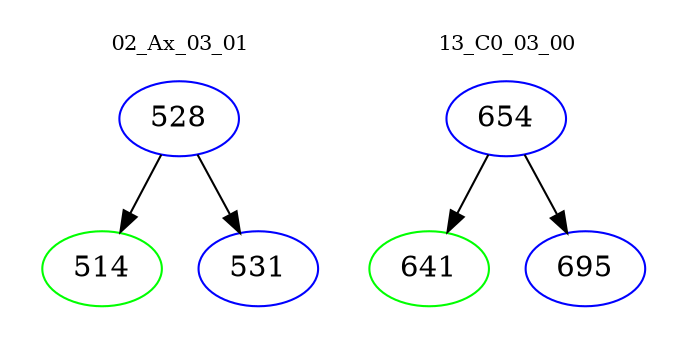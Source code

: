 digraph{
subgraph cluster_0 {
color = white
label = "02_Ax_03_01";
fontsize=10;
T0_528 [label="528", color="blue"]
T0_528 -> T0_514 [color="black"]
T0_514 [label="514", color="green"]
T0_528 -> T0_531 [color="black"]
T0_531 [label="531", color="blue"]
}
subgraph cluster_1 {
color = white
label = "13_C0_03_00";
fontsize=10;
T1_654 [label="654", color="blue"]
T1_654 -> T1_641 [color="black"]
T1_641 [label="641", color="green"]
T1_654 -> T1_695 [color="black"]
T1_695 [label="695", color="blue"]
}
}
